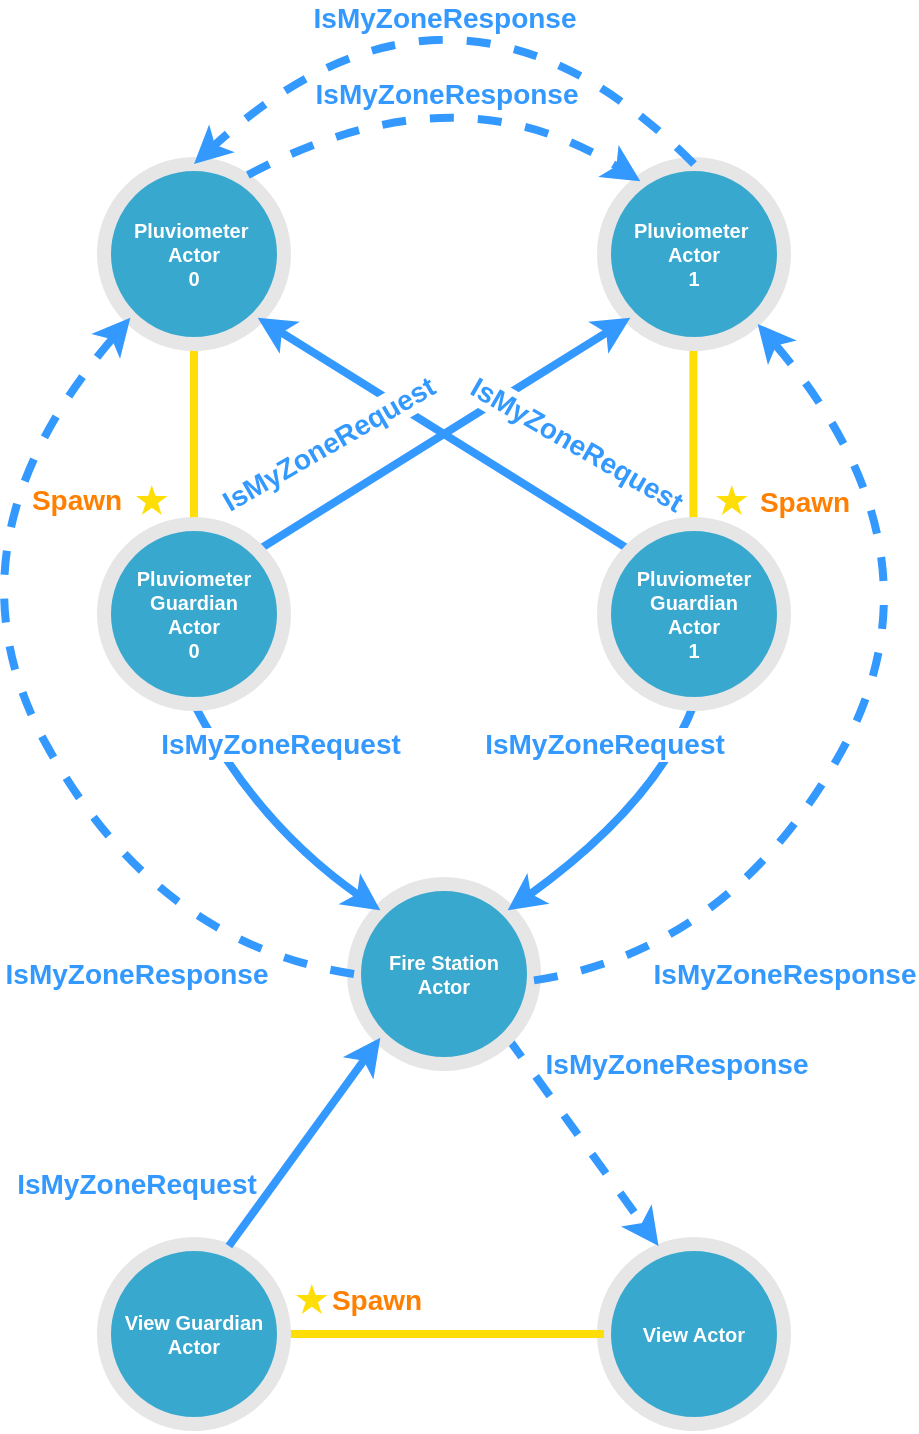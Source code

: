 <mxfile version="19.0.2" type="device"><diagram id="2l4z99nQedtb3YAN5ZMQ" name="Page-1"><mxGraphModel dx="1422" dy="873" grid="1" gridSize="10" guides="1" tooltips="1" connect="1" arrows="1" fold="1" page="1" pageScale="1" pageWidth="827" pageHeight="1169" math="0" shadow="0"><root><mxCell id="0"/><mxCell id="1" parent="0"/><mxCell id="goX-wOWq-n6VemmQn10o-4" value="View Actor" style="ellipse;whiteSpace=wrap;html=1;aspect=fixed;fillColor=#38a8ce;strokeColor=#E6E6E6;strokeWidth=7;sketch=0;fontSize=10;fontColor=#FFFFFF;fontStyle=1" parent="1" vertex="1"><mxGeometry x="494" y="710" width="90" height="90" as="geometry"/></mxCell><mxCell id="goX-wOWq-n6VemmQn10o-22" value="" style="endArrow=classic;html=1;fontSize=14;fontColor=#FF8000;strokeColor=#3399FF;strokeWidth=4;curved=1;exitX=1;exitY=1;exitDx=0;exitDy=0;entryX=0.303;entryY=0.011;entryDx=0;entryDy=0;entryPerimeter=0;dashed=1;" parent="1" source="ziFRx30_5iFCR12V-ZHg-5" target="goX-wOWq-n6VemmQn10o-4" edge="1"><mxGeometry width="50" height="50" relative="1" as="geometry"><mxPoint x="430" y="730" as="sourcePoint"/><mxPoint x="480" y="680" as="targetPoint"/></mxGeometry></mxCell><mxCell id="goX-wOWq-n6VemmQn10o-8" value="" style="endArrow=none;html=1;rounded=0;fontSize=14;fontColor=#FF8000;strokeColor=#FFDE08;strokeWidth=4;exitX=0.5;exitY=0;exitDx=0;exitDy=0;entryX=0.5;entryY=1;entryDx=0;entryDy=0;" parent="1" source="goX-wOWq-n6VemmQn10o-1" target="ziFRx30_5iFCR12V-ZHg-9" edge="1"><mxGeometry width="50" height="50" relative="1" as="geometry"><mxPoint x="430" y="350" as="sourcePoint"/><mxPoint x="480" y="300" as="targetPoint"/></mxGeometry></mxCell><mxCell id="goX-wOWq-n6VemmQn10o-9" value="" style="endArrow=none;html=1;rounded=0;fontSize=14;fontColor=#FF8000;strokeColor=#FFDE08;strokeWidth=4;exitX=0.5;exitY=0;exitDx=0;exitDy=0;entryX=0.5;entryY=1;entryDx=0;entryDy=0;" parent="1" edge="1"><mxGeometry width="50" height="50" relative="1" as="geometry"><mxPoint x="538.71" y="350" as="sourcePoint"/><mxPoint x="538.71" y="260" as="targetPoint"/></mxGeometry></mxCell><mxCell id="goX-wOWq-n6VemmQn10o-5" value="" style="endArrow=none;html=1;rounded=0;strokeWidth=4;strokeColor=#FFDE08;exitX=1;exitY=0.5;exitDx=0;exitDy=0;entryX=0;entryY=0.5;entryDx=0;entryDy=0;" parent="1" source="goX-wOWq-n6VemmQn10o-3" target="goX-wOWq-n6VemmQn10o-4" edge="1"><mxGeometry width="50" height="50" relative="1" as="geometry"><mxPoint x="430" y="780" as="sourcePoint"/><mxPoint x="480" y="730" as="targetPoint"/></mxGeometry></mxCell><mxCell id="goX-wOWq-n6VemmQn10o-7" value="&lt;b style=&quot;font-size: 14px;&quot;&gt;&lt;font color=&quot;#ff8000&quot; style=&quot;font-size: 14px;&quot;&gt;Spawn&lt;/font&gt;&lt;/b&gt;" style="edgeLabel;html=1;align=center;verticalAlign=middle;resizable=0;points=[];fontSize=14;" parent="goX-wOWq-n6VemmQn10o-5" vertex="1" connectable="0"><mxGeometry x="-0.287" y="1" relative="1" as="geometry"><mxPoint x="-11" y="-16" as="offset"/></mxGeometry></mxCell><mxCell id="ziFRx30_5iFCR12V-ZHg-9" value="Pluviometer&amp;nbsp; Actor&lt;br&gt;0" style="ellipse;whiteSpace=wrap;html=1;aspect=fixed;fillColor=#38a8ce;strokeColor=#E6E6E6;strokeWidth=7;sketch=0;fontSize=10;fontColor=#FFFFFF;fontStyle=1" parent="1" vertex="1"><mxGeometry x="244" y="170" width="90" height="90" as="geometry"/></mxCell><mxCell id="ziFRx30_5iFCR12V-ZHg-10" value="Pluviometer&amp;nbsp; Actor&lt;br&gt;1" style="ellipse;whiteSpace=wrap;html=1;aspect=fixed;fillColor=#38a8ce;strokeColor=#E6E6E6;strokeWidth=7;sketch=0;fontSize=10;fontColor=#FFFFFF;fontStyle=1" parent="1" vertex="1"><mxGeometry x="494" y="170" width="90" height="90" as="geometry"/></mxCell><mxCell id="ziFRx30_5iFCR12V-ZHg-5" value="Fire Station&lt;br&gt;Actor" style="ellipse;whiteSpace=wrap;html=1;aspect=fixed;fillColor=#38a8ce;strokeColor=#E6E6E6;strokeWidth=7;sketch=0;fontSize=10;fontColor=#FFFFFF;fontStyle=1" parent="1" vertex="1"><mxGeometry x="369" y="530" width="90" height="90" as="geometry"/></mxCell><mxCell id="goX-wOWq-n6VemmQn10o-3" value="View Guardian&lt;br&gt;Actor" style="ellipse;whiteSpace=wrap;html=1;aspect=fixed;fillColor=#38a8ce;strokeColor=#E6E6E6;strokeWidth=7;sketch=0;fontSize=10;fontColor=#FFFFFF;fontStyle=1" parent="1" vertex="1"><mxGeometry x="244" y="710" width="90" height="90" as="geometry"/></mxCell><mxCell id="goX-wOWq-n6VemmQn10o-6" value="" style="verticalLabelPosition=bottom;verticalAlign=top;html=1;shape=mxgraph.basic.star;strokeColor=none;fillColor=#FFDE08;" parent="1" vertex="1"><mxGeometry x="340" y="730" width="15.79" height="15" as="geometry"/></mxCell><mxCell id="goX-wOWq-n6VemmQn10o-10" value="&lt;b style=&quot;font-size: 14px;&quot;&gt;&lt;font color=&quot;#ff8000&quot; style=&quot;font-size: 14px;&quot;&gt;Spawn&lt;/font&gt;&lt;/b&gt;" style="edgeLabel;html=1;align=center;verticalAlign=middle;resizable=0;points=[];fontSize=14;" parent="1" vertex="1" connectable="0"><mxGeometry x="230.003" y="338" as="geometry"/></mxCell><mxCell id="goX-wOWq-n6VemmQn10o-11" value="" style="verticalLabelPosition=bottom;verticalAlign=top;html=1;shape=mxgraph.basic.star;strokeColor=none;fillColor=#FFDE08;" parent="1" vertex="1"><mxGeometry x="260" y="330.5" width="15.79" height="15" as="geometry"/></mxCell><mxCell id="goX-wOWq-n6VemmQn10o-13" value="&lt;b style=&quot;font-size: 14px;&quot;&gt;&lt;font color=&quot;#ff8000&quot; style=&quot;font-size: 14px;&quot;&gt;Spawn&lt;/font&gt;&lt;/b&gt;" style="edgeLabel;html=1;align=center;verticalAlign=middle;resizable=0;points=[];fontSize=14;" parent="1" vertex="1" connectable="0"><mxGeometry x="593.003" y="342.5" as="geometry"><mxPoint x="1" y="-4" as="offset"/></mxGeometry></mxCell><mxCell id="goX-wOWq-n6VemmQn10o-14" value="" style="verticalLabelPosition=bottom;verticalAlign=top;html=1;shape=mxgraph.basic.star;strokeColor=none;fillColor=#FFDE08;" parent="1" vertex="1"><mxGeometry x="550" y="330.5" width="15.79" height="15" as="geometry"/></mxCell><mxCell id="goX-wOWq-n6VemmQn10o-17" value="" style="endArrow=classic;html=1;rounded=0;fontSize=14;fontColor=#FF8000;strokeColor=#3399FF;strokeWidth=4;exitX=1;exitY=0;exitDx=0;exitDy=0;entryX=0;entryY=1;entryDx=0;entryDy=0;" parent="1" source="goX-wOWq-n6VemmQn10o-1" target="ziFRx30_5iFCR12V-ZHg-10" edge="1"><mxGeometry width="50" height="50" relative="1" as="geometry"><mxPoint x="430" y="330" as="sourcePoint"/><mxPoint x="480" y="280" as="targetPoint"/></mxGeometry></mxCell><mxCell id="goX-wOWq-n6VemmQn10o-18" value="" style="endArrow=classic;html=1;rounded=0;fontSize=14;fontColor=#FF8000;strokeColor=#3399FF;strokeWidth=4;exitX=0;exitY=0;exitDx=0;exitDy=0;entryX=1;entryY=1;entryDx=0;entryDy=0;" parent="1" source="goX-wOWq-n6VemmQn10o-2" target="ziFRx30_5iFCR12V-ZHg-9" edge="1"><mxGeometry width="50" height="50" relative="1" as="geometry"><mxPoint x="430" y="330" as="sourcePoint"/><mxPoint x="480" y="280" as="targetPoint"/></mxGeometry></mxCell><mxCell id="goX-wOWq-n6VemmQn10o-19" value="" style="endArrow=classic;html=1;fontSize=14;fontColor=#FF8000;strokeColor=#3399FF;strokeWidth=4;exitX=0.5;exitY=1;exitDx=0;exitDy=0;entryX=0;entryY=0;entryDx=0;entryDy=0;curved=1;" parent="1" source="goX-wOWq-n6VemmQn10o-1" target="ziFRx30_5iFCR12V-ZHg-5" edge="1"><mxGeometry width="50" height="50" relative="1" as="geometry"><mxPoint x="430" y="500" as="sourcePoint"/><mxPoint x="480" y="450" as="targetPoint"/><Array as="points"><mxPoint x="320" y="500"/></Array></mxGeometry></mxCell><mxCell id="goX-wOWq-n6VemmQn10o-20" value="" style="endArrow=classic;html=1;fontSize=14;fontColor=#FF8000;strokeColor=#3399FF;strokeWidth=4;curved=1;exitX=0.5;exitY=1;exitDx=0;exitDy=0;entryX=1;entryY=0;entryDx=0;entryDy=0;" parent="1" source="goX-wOWq-n6VemmQn10o-2" target="ziFRx30_5iFCR12V-ZHg-5" edge="1"><mxGeometry width="50" height="50" relative="1" as="geometry"><mxPoint x="430" y="500" as="sourcePoint"/><mxPoint x="480" y="450" as="targetPoint"/><Array as="points"><mxPoint x="520" y="490"/></Array></mxGeometry></mxCell><mxCell id="goX-wOWq-n6VemmQn10o-2" value="Pluviometer Guardian&lt;br&gt;Actor&lt;br&gt;1" style="ellipse;whiteSpace=wrap;html=1;aspect=fixed;fillColor=#38a8ce;strokeColor=#E6E6E6;strokeWidth=7;sketch=0;fontSize=10;fontColor=#FFFFFF;fontStyle=1" parent="1" vertex="1"><mxGeometry x="494" y="350" width="90" height="90" as="geometry"/></mxCell><mxCell id="goX-wOWq-n6VemmQn10o-1" value="Pluviometer Guardian&lt;br&gt;Actor&lt;br&gt;0" style="ellipse;whiteSpace=wrap;html=1;aspect=fixed;fillColor=#38a8ce;strokeColor=#E6E6E6;strokeWidth=7;sketch=0;fontSize=10;fontColor=#FFFFFF;fontStyle=1" parent="1" vertex="1"><mxGeometry x="244" y="350" width="90" height="90" as="geometry"/></mxCell><mxCell id="goX-wOWq-n6VemmQn10o-21" value="" style="endArrow=classic;html=1;fontSize=14;fontColor=#FF8000;strokeColor=#3399FF;strokeWidth=4;curved=1;exitX=0.694;exitY=0.011;exitDx=0;exitDy=0;exitPerimeter=0;entryX=0;entryY=1;entryDx=0;entryDy=0;" parent="1" source="goX-wOWq-n6VemmQn10o-3" target="ziFRx30_5iFCR12V-ZHg-5" edge="1"><mxGeometry width="50" height="50" relative="1" as="geometry"><mxPoint x="430" y="730" as="sourcePoint"/><mxPoint x="480" y="680" as="targetPoint"/></mxGeometry></mxCell><mxCell id="goX-wOWq-n6VemmQn10o-23" value="" style="endArrow=classic;html=1;dashed=1;fontSize=14;fontColor=#FF8000;strokeColor=#3399FF;strokeWidth=4;curved=1;entryX=0;entryY=1;entryDx=0;entryDy=0;exitX=0;exitY=0.5;exitDx=0;exitDy=0;" parent="1" source="ziFRx30_5iFCR12V-ZHg-5" target="ziFRx30_5iFCR12V-ZHg-9" edge="1"><mxGeometry width="50" height="50" relative="1" as="geometry"><mxPoint x="430" y="440" as="sourcePoint"/><mxPoint x="480" y="390" as="targetPoint"/><Array as="points"><mxPoint x="270" y="560"/><mxPoint x="160" y="360"/></Array></mxGeometry></mxCell><mxCell id="goX-wOWq-n6VemmQn10o-24" value="" style="endArrow=classic;html=1;dashed=1;fontSize=14;fontColor=#FF8000;strokeColor=#3399FF;strokeWidth=4;curved=1;entryX=0;entryY=1;entryDx=0;entryDy=0;exitX=0;exitY=0.5;exitDx=0;exitDy=0;" parent="1" edge="1"><mxGeometry width="50" height="50" relative="1" as="geometry"><mxPoint x="459.0" y="578.18" as="sourcePoint"/><mxPoint x="570.82" y="250.0" as="targetPoint"/><Array as="points"><mxPoint x="558.0" y="563.18"/><mxPoint x="668.0" y="363.18"/></Array></mxGeometry></mxCell><mxCell id="goX-wOWq-n6VemmQn10o-25" value="" style="endArrow=classic;html=1;dashed=1;fontSize=14;fontColor=#FF8000;strokeColor=#3399FF;strokeWidth=4;curved=1;exitX=0.799;exitY=0.061;exitDx=0;exitDy=0;exitPerimeter=0;entryX=0.202;entryY=0.096;entryDx=0;entryDy=0;entryPerimeter=0;" parent="1" source="ziFRx30_5iFCR12V-ZHg-9" target="ziFRx30_5iFCR12V-ZHg-10" edge="1"><mxGeometry width="50" height="50" relative="1" as="geometry"><mxPoint x="410" y="220" as="sourcePoint"/><mxPoint x="460" y="170" as="targetPoint"/><Array as="points"><mxPoint x="420" y="120"/></Array></mxGeometry></mxCell><mxCell id="goX-wOWq-n6VemmQn10o-26" value="" style="endArrow=classic;html=1;dashed=1;fontSize=14;fontColor=#FF8000;strokeColor=#3399FF;strokeWidth=4;curved=1;exitX=0.5;exitY=0;exitDx=0;exitDy=0;entryX=0.5;entryY=0;entryDx=0;entryDy=0;" parent="1" source="ziFRx30_5iFCR12V-ZHg-10" target="ziFRx30_5iFCR12V-ZHg-9" edge="1"><mxGeometry width="50" height="50" relative="1" as="geometry"><mxPoint x="410" y="220" as="sourcePoint"/><mxPoint x="460" y="170" as="targetPoint"/><Array as="points"><mxPoint x="420" y="50"/></Array></mxGeometry></mxCell><mxCell id="goX-wOWq-n6VemmQn10o-29" value="&lt;b&gt;&lt;font color=&quot;#3399ff&quot;&gt;IsMyZoneResponse&lt;/font&gt;&lt;/b&gt;" style="edgeLabel;html=1;align=center;verticalAlign=middle;resizable=0;points=[];fontSize=14;fontColor=#FF8000;" parent="goX-wOWq-n6VemmQn10o-26" vertex="1" connectable="0"><mxGeometry x="0.217" y="38" relative="1" as="geometry"><mxPoint x="-1" y="-10" as="offset"/></mxGeometry></mxCell><mxCell id="goX-wOWq-n6VemmQn10o-30" value="&lt;b&gt;&lt;font color=&quot;#3399ff&quot;&gt;IsMyZoneResponse&lt;/font&gt;&lt;/b&gt;" style="edgeLabel;html=1;align=center;verticalAlign=middle;resizable=0;points=[];fontSize=14;fontColor=#FF8000;labelBackgroundColor=none;" parent="1" vertex="1" connectable="0"><mxGeometry x="415.003" y="134.998" as="geometry"/></mxCell><mxCell id="goX-wOWq-n6VemmQn10o-31" value="&lt;b&gt;&lt;font color=&quot;#3399ff&quot;&gt;IsMyZoneResponse&lt;/font&gt;&lt;/b&gt;" style="edgeLabel;html=1;align=center;verticalAlign=middle;resizable=0;points=[];fontSize=14;fontColor=#FF8000;labelBackgroundColor=none;" parent="1" vertex="1" connectable="0"><mxGeometry x="260.003" y="574.998" as="geometry"/></mxCell><mxCell id="goX-wOWq-n6VemmQn10o-32" value="&lt;b&gt;&lt;font color=&quot;#3399ff&quot;&gt;IsMyZoneResponse&lt;/font&gt;&lt;/b&gt;" style="edgeLabel;html=1;align=center;verticalAlign=middle;resizable=0;points=[];fontSize=14;fontColor=#FF8000;labelBackgroundColor=none;" parent="1" vertex="1" connectable="0"><mxGeometry x="584.003" y="574.998" as="geometry"/></mxCell><mxCell id="goX-wOWq-n6VemmQn10o-33" value="&lt;b&gt;&lt;font color=&quot;#3399ff&quot;&gt;IsMyZoneResponse&lt;/font&gt;&lt;/b&gt;" style="edgeLabel;html=1;align=center;verticalAlign=middle;resizable=0;points=[];fontSize=14;fontColor=#FF8000;labelBackgroundColor=none;" parent="1" vertex="1" connectable="0"><mxGeometry x="530.003" y="619.998" as="geometry"/></mxCell><mxCell id="goX-wOWq-n6VemmQn10o-34" value="&lt;b&gt;&lt;font color=&quot;#3399ff&quot;&gt;IsMyZoneRequest&lt;/font&gt;&lt;/b&gt;" style="edgeLabel;html=1;align=center;verticalAlign=middle;resizable=0;points=[];fontSize=14;fontColor=#FF8000;labelBackgroundColor=none;" parent="1" vertex="1" connectable="0"><mxGeometry x="260.003" y="679.998" as="geometry"/></mxCell><mxCell id="goX-wOWq-n6VemmQn10o-35" value="&lt;b&gt;&lt;font color=&quot;#3399ff&quot;&gt;IsMyZoneRequest&lt;/font&gt;&lt;/b&gt;" style="edgeLabel;html=1;align=center;verticalAlign=middle;resizable=0;points=[];fontSize=14;fontColor=#FF8000;labelBackgroundColor=default;" parent="1" vertex="1" connectable="0"><mxGeometry x="332.003" y="459.998" as="geometry"/></mxCell><mxCell id="goX-wOWq-n6VemmQn10o-36" value="&lt;b&gt;&lt;font color=&quot;#3399ff&quot;&gt;IsMyZoneRequest&lt;/font&gt;&lt;/b&gt;" style="edgeLabel;html=1;align=center;verticalAlign=middle;resizable=0;points=[];fontSize=14;fontColor=#FF8000;labelBackgroundColor=default;" parent="1" vertex="1" connectable="0"><mxGeometry x="494.003" y="459.998" as="geometry"/></mxCell><mxCell id="goX-wOWq-n6VemmQn10o-37" value="&lt;b&gt;&lt;font color=&quot;#3399ff&quot;&gt;IsMyZoneRequest&lt;/font&gt;&lt;/b&gt;" style="edgeLabel;html=1;align=center;verticalAlign=middle;resizable=0;points=[];fontSize=14;fontColor=#FF8000;labelBackgroundColor=default;rotation=-30;" parent="1" vertex="1" connectable="0"><mxGeometry x="355.793" y="309.998" as="geometry"/></mxCell><mxCell id="goX-wOWq-n6VemmQn10o-39" value="&lt;b&gt;&lt;font color=&quot;#3399ff&quot;&gt;IsMyZoneRequest&lt;/font&gt;&lt;/b&gt;" style="edgeLabel;html=1;align=center;verticalAlign=middle;resizable=0;points=[];fontSize=14;fontColor=#FF8000;labelBackgroundColor=default;rotation=30;" parent="1" vertex="1" connectable="0"><mxGeometry x="480.003" y="309.998" as="geometry"/></mxCell></root></mxGraphModel></diagram></mxfile>